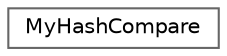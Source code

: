 digraph "类继承关系图"
{
 // LATEX_PDF_SIZE
  bgcolor="transparent";
  edge [fontname=Helvetica,fontsize=10,labelfontname=Helvetica,labelfontsize=10];
  node [fontname=Helvetica,fontsize=10,shape=box,height=0.2,width=0.4];
  rankdir="LR";
  Node0 [id="Node000000",label="MyHashCompare",height=0.2,width=0.4,color="grey40", fillcolor="white", style="filled",URL="$class_my_hash_compare.html",tooltip=" "];
}
